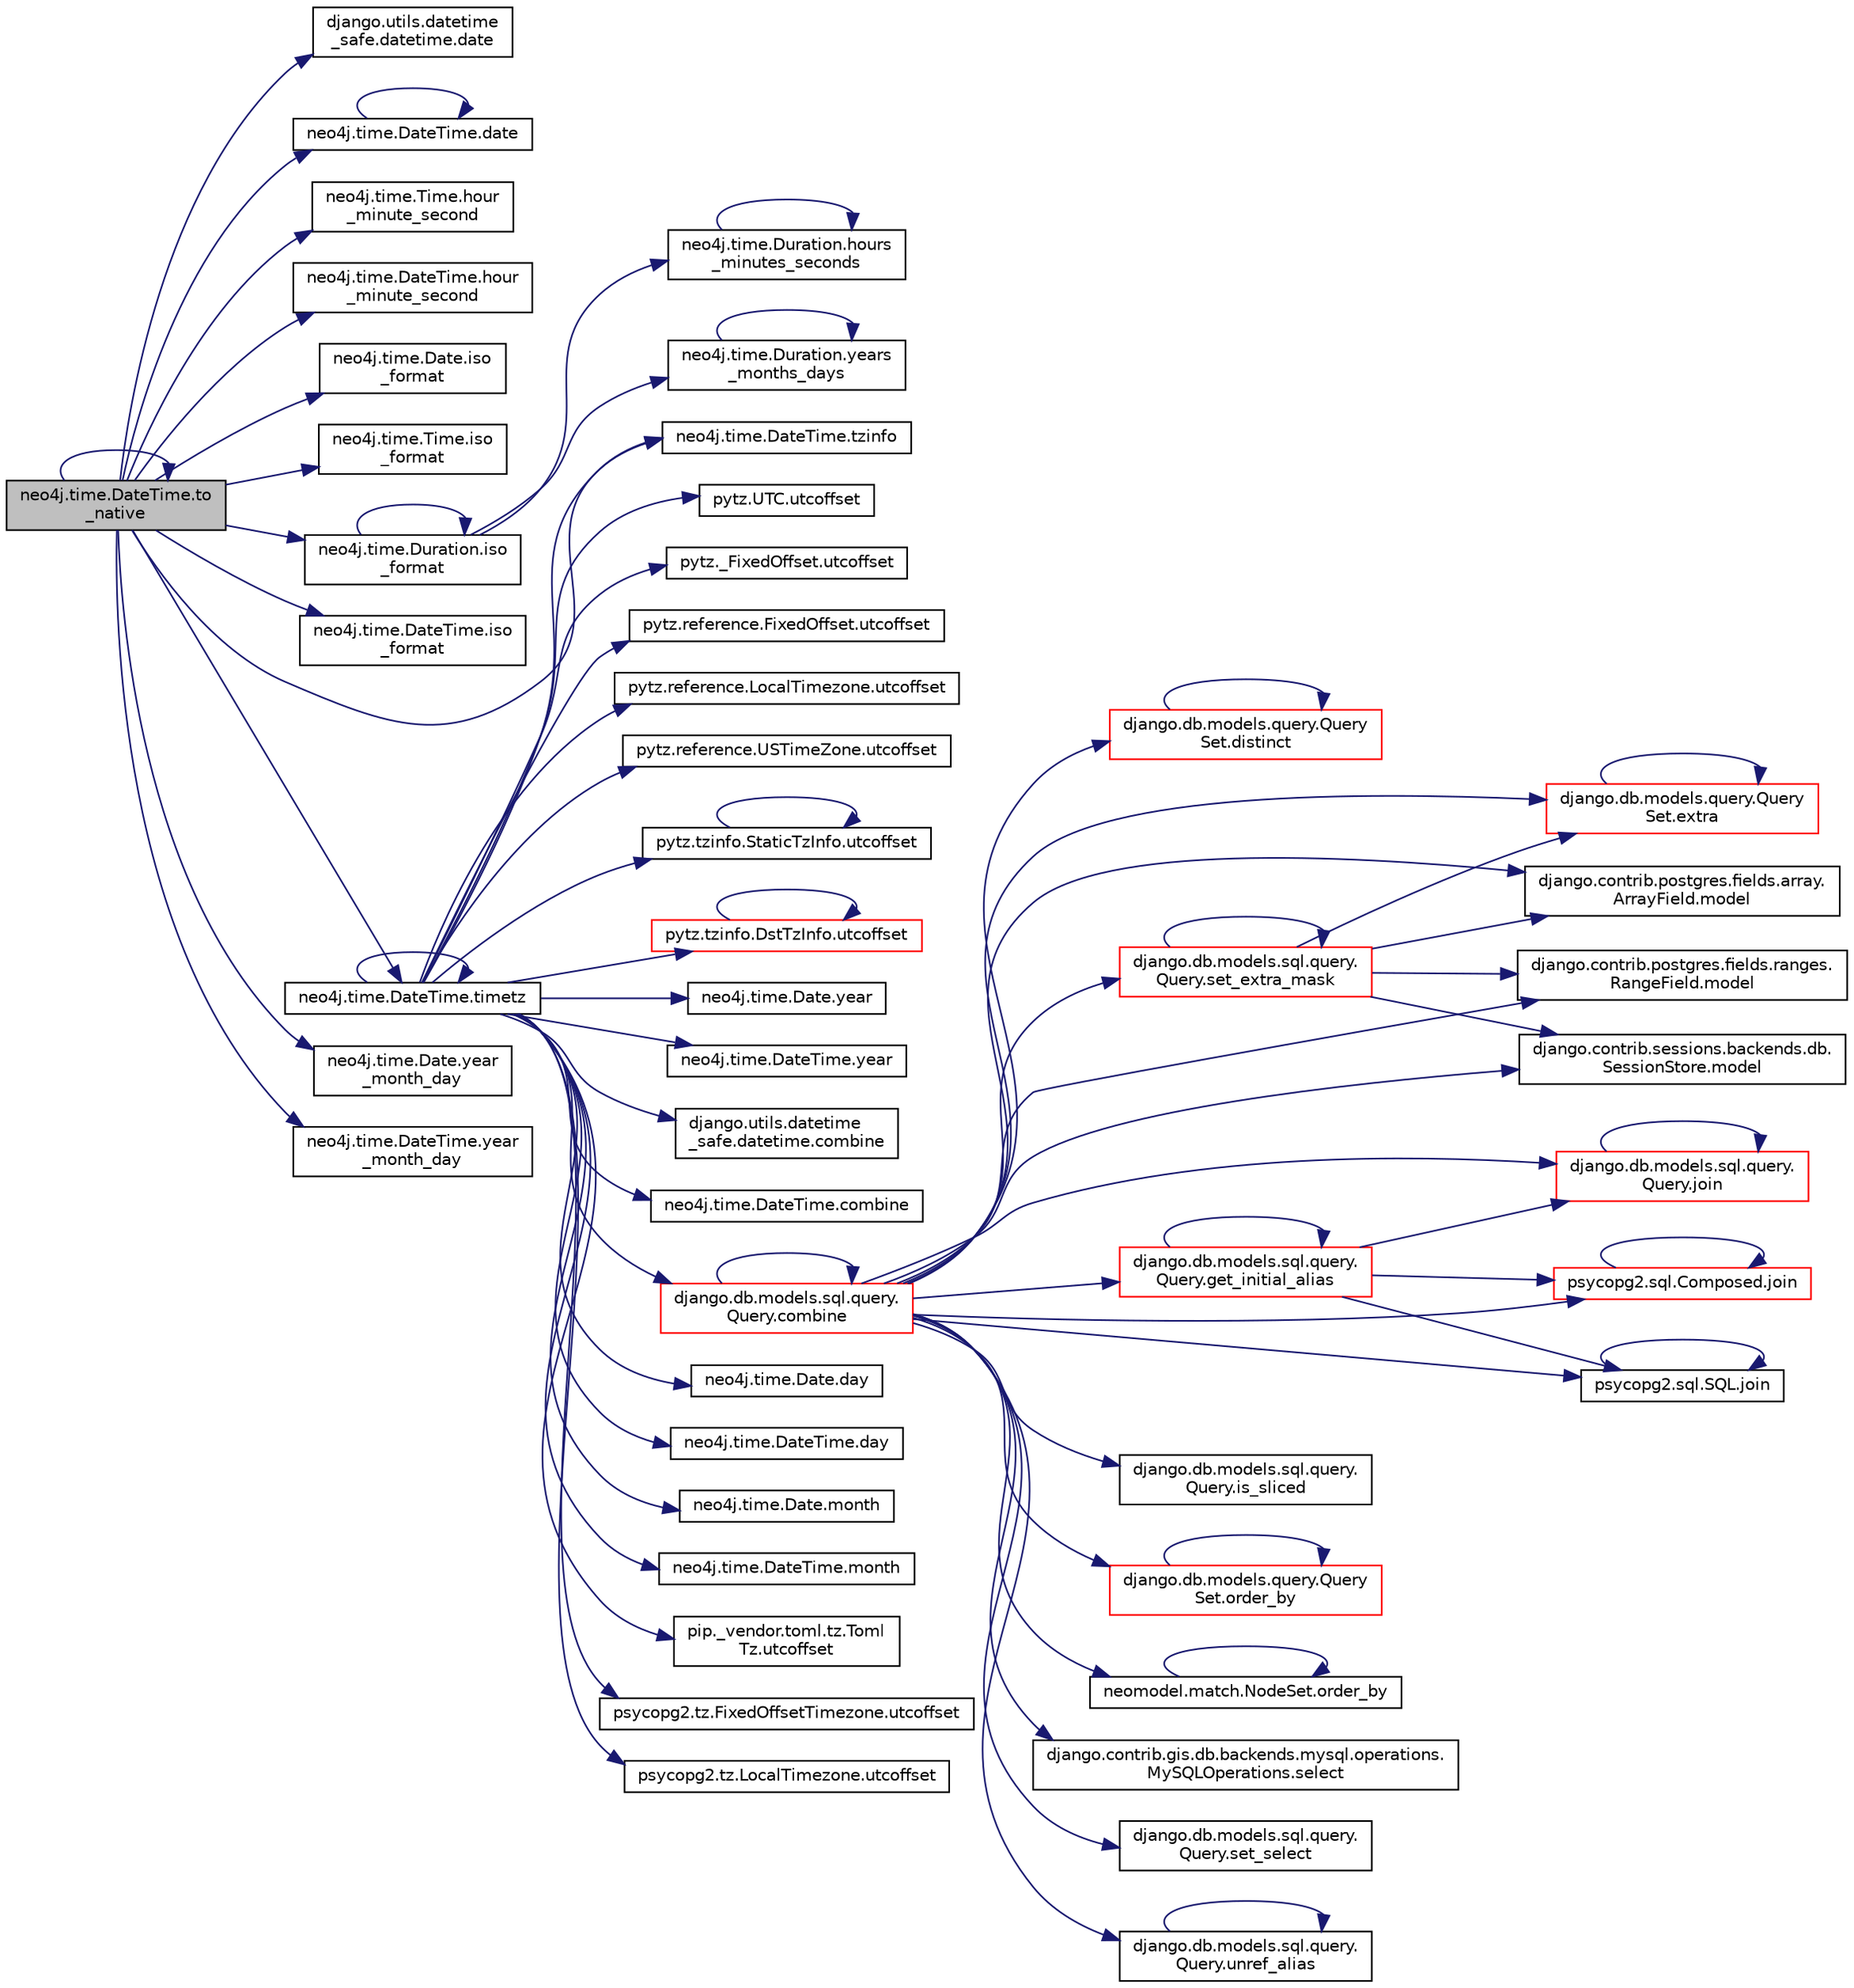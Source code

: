 digraph "neo4j.time.DateTime.to_native"
{
 // LATEX_PDF_SIZE
  edge [fontname="Helvetica",fontsize="10",labelfontname="Helvetica",labelfontsize="10"];
  node [fontname="Helvetica",fontsize="10",shape=record];
  rankdir="LR";
  Node1 [label="neo4j.time.DateTime.to\l_native",height=0.2,width=0.4,color="black", fillcolor="grey75", style="filled", fontcolor="black",tooltip=" "];
  Node1 -> Node2 [color="midnightblue",fontsize="10",style="solid",fontname="Helvetica"];
  Node2 [label="django.utils.datetime\l_safe.datetime.date",height=0.2,width=0.4,color="black", fillcolor="white", style="filled",URL="$d2/df9/classdjango_1_1utils_1_1datetime__safe_1_1datetime.html#ae34908726880ba6ecec0f3d3b717f6dd",tooltip=" "];
  Node1 -> Node3 [color="midnightblue",fontsize="10",style="solid",fontname="Helvetica"];
  Node3 [label="neo4j.time.DateTime.date",height=0.2,width=0.4,color="black", fillcolor="white", style="filled",URL="$d4/dcd/classneo4j_1_1time_1_1_date_time.html#ae64da58dddf338d7bc1d423100bb49a8",tooltip=" "];
  Node3 -> Node3 [color="midnightblue",fontsize="10",style="solid",fontname="Helvetica"];
  Node1 -> Node4 [color="midnightblue",fontsize="10",style="solid",fontname="Helvetica"];
  Node4 [label="neo4j.time.Time.hour\l_minute_second",height=0.2,width=0.4,color="black", fillcolor="white", style="filled",URL="$db/d2a/classneo4j_1_1time_1_1_time.html#aca875f15b17cc452218071b46af1228a",tooltip=" "];
  Node1 -> Node5 [color="midnightblue",fontsize="10",style="solid",fontname="Helvetica"];
  Node5 [label="neo4j.time.DateTime.hour\l_minute_second",height=0.2,width=0.4,color="black", fillcolor="white", style="filled",URL="$d4/dcd/classneo4j_1_1time_1_1_date_time.html#a30cdab2348e20fce788a8f38f8825c4c",tooltip=" "];
  Node1 -> Node6 [color="midnightblue",fontsize="10",style="solid",fontname="Helvetica"];
  Node6 [label="neo4j.time.Date.iso\l_format",height=0.2,width=0.4,color="black", fillcolor="white", style="filled",URL="$d1/d6f/classneo4j_1_1time_1_1_date.html#aaa3aa7fd846493fe248ee195639bfce2",tooltip=" "];
  Node1 -> Node7 [color="midnightblue",fontsize="10",style="solid",fontname="Helvetica"];
  Node7 [label="neo4j.time.Time.iso\l_format",height=0.2,width=0.4,color="black", fillcolor="white", style="filled",URL="$db/d2a/classneo4j_1_1time_1_1_time.html#afb1645fd899896851ab90cd2302d64a1",tooltip=" "];
  Node1 -> Node8 [color="midnightblue",fontsize="10",style="solid",fontname="Helvetica"];
  Node8 [label="neo4j.time.Duration.iso\l_format",height=0.2,width=0.4,color="black", fillcolor="white", style="filled",URL="$d3/d18/classneo4j_1_1time_1_1_duration.html#a25afc1722382956e44c1fb3a76db9786",tooltip=" "];
  Node8 -> Node9 [color="midnightblue",fontsize="10",style="solid",fontname="Helvetica"];
  Node9 [label="neo4j.time.Duration.hours\l_minutes_seconds",height=0.2,width=0.4,color="black", fillcolor="white", style="filled",URL="$d3/d18/classneo4j_1_1time_1_1_duration.html#ace69540d7b88a0d084c7bd087b6166e7",tooltip=" "];
  Node9 -> Node9 [color="midnightblue",fontsize="10",style="solid",fontname="Helvetica"];
  Node8 -> Node8 [color="midnightblue",fontsize="10",style="solid",fontname="Helvetica"];
  Node8 -> Node10 [color="midnightblue",fontsize="10",style="solid",fontname="Helvetica"];
  Node10 [label="neo4j.time.Duration.years\l_months_days",height=0.2,width=0.4,color="black", fillcolor="white", style="filled",URL="$d3/d18/classneo4j_1_1time_1_1_duration.html#a4f60f9a478b172a526db6d68a68466ba",tooltip=" "];
  Node10 -> Node10 [color="midnightblue",fontsize="10",style="solid",fontname="Helvetica"];
  Node1 -> Node11 [color="midnightblue",fontsize="10",style="solid",fontname="Helvetica"];
  Node11 [label="neo4j.time.DateTime.iso\l_format",height=0.2,width=0.4,color="black", fillcolor="white", style="filled",URL="$d4/dcd/classneo4j_1_1time_1_1_date_time.html#af5c537690233a6619a01ff4593969aab",tooltip=" "];
  Node1 -> Node12 [color="midnightblue",fontsize="10",style="solid",fontname="Helvetica"];
  Node12 [label="neo4j.time.DateTime.timetz",height=0.2,width=0.4,color="black", fillcolor="white", style="filled",URL="$d4/dcd/classneo4j_1_1time_1_1_date_time.html#a9388eae823421cdd0536c1d4039249b2",tooltip=" "];
  Node12 -> Node13 [color="midnightblue",fontsize="10",style="solid",fontname="Helvetica"];
  Node13 [label="django.utils.datetime\l_safe.datetime.combine",height=0.2,width=0.4,color="black", fillcolor="white", style="filled",URL="$d2/df9/classdjango_1_1utils_1_1datetime__safe_1_1datetime.html#ab9ecb625b7db8f6fe5ab457a791e914a",tooltip=" "];
  Node12 -> Node14 [color="midnightblue",fontsize="10",style="solid",fontname="Helvetica"];
  Node14 [label="neo4j.time.DateTime.combine",height=0.2,width=0.4,color="black", fillcolor="white", style="filled",URL="$d4/dcd/classneo4j_1_1time_1_1_date_time.html#a830719017cb9ce49e28ad05a60fe5272",tooltip=" "];
  Node12 -> Node15 [color="midnightblue",fontsize="10",style="solid",fontname="Helvetica"];
  Node15 [label="django.db.models.sql.query.\lQuery.combine",height=0.2,width=0.4,color="red", fillcolor="white", style="filled",URL="$d6/d30/classdjango_1_1db_1_1models_1_1sql_1_1query_1_1_query.html#a50a03bf37b5fa6ab588c001184387170",tooltip=" "];
  Node15 -> Node15 [color="midnightblue",fontsize="10",style="solid",fontname="Helvetica"];
  Node15 -> Node16 [color="midnightblue",fontsize="10",style="solid",fontname="Helvetica"];
  Node16 [label="django.db.models.query.Query\lSet.distinct",height=0.2,width=0.4,color="red", fillcolor="white", style="filled",URL="$dd/d94/classdjango_1_1db_1_1models_1_1query_1_1_query_set.html#ac580fa2296e90f8b8234fda8b2d7c287",tooltip=" "];
  Node16 -> Node16 [color="midnightblue",fontsize="10",style="solid",fontname="Helvetica"];
  Node15 -> Node21 [color="midnightblue",fontsize="10",style="solid",fontname="Helvetica"];
  Node21 [label="django.db.models.query.Query\lSet.extra",height=0.2,width=0.4,color="red", fillcolor="white", style="filled",URL="$dd/d94/classdjango_1_1db_1_1models_1_1query_1_1_query_set.html#a1405bbe85d19b17ccd4c18090c8785a4",tooltip=" "];
  Node21 -> Node21 [color="midnightblue",fontsize="10",style="solid",fontname="Helvetica"];
  Node15 -> Node22 [color="midnightblue",fontsize="10",style="solid",fontname="Helvetica"];
  Node22 [label="django.db.models.sql.query.\lQuery.get_initial_alias",height=0.2,width=0.4,color="red", fillcolor="white", style="filled",URL="$d6/d30/classdjango_1_1db_1_1models_1_1sql_1_1query_1_1_query.html#ab172d4240358ecbabc5efd8534a8f9d4",tooltip=" "];
  Node22 -> Node22 [color="midnightblue",fontsize="10",style="solid",fontname="Helvetica"];
  Node22 -> Node29 [color="midnightblue",fontsize="10",style="solid",fontname="Helvetica"];
  Node29 [label="django.db.models.sql.query.\lQuery.join",height=0.2,width=0.4,color="red", fillcolor="white", style="filled",URL="$d6/d30/classdjango_1_1db_1_1models_1_1sql_1_1query_1_1_query.html#a04fd40bf5f3d525ee7239445a1cf0a55",tooltip=" "];
  Node29 -> Node29 [color="midnightblue",fontsize="10",style="solid",fontname="Helvetica"];
  Node22 -> Node32 [color="midnightblue",fontsize="10",style="solid",fontname="Helvetica"];
  Node32 [label="psycopg2.sql.Composed.join",height=0.2,width=0.4,color="red", fillcolor="white", style="filled",URL="$d2/d36/classpsycopg2_1_1sql_1_1_composed.html#a06bf4755a733197619e35aaf91569c66",tooltip=" "];
  Node32 -> Node32 [color="midnightblue",fontsize="10",style="solid",fontname="Helvetica"];
  Node22 -> Node34 [color="midnightblue",fontsize="10",style="solid",fontname="Helvetica"];
  Node34 [label="psycopg2.sql.SQL.join",height=0.2,width=0.4,color="black", fillcolor="white", style="filled",URL="$de/d43/classpsycopg2_1_1sql_1_1_s_q_l.html#a07e8d594a28b5541d7fa67f0e60fd9ed",tooltip=" "];
  Node34 -> Node34 [color="midnightblue",fontsize="10",style="solid",fontname="Helvetica"];
  Node15 -> Node35 [color="midnightblue",fontsize="10",style="solid",fontname="Helvetica"];
  Node35 [label="django.db.models.sql.query.\lQuery.is_sliced",height=0.2,width=0.4,color="black", fillcolor="white", style="filled",URL="$d6/d30/classdjango_1_1db_1_1models_1_1sql_1_1query_1_1_query.html#a9f2d9d4332e47fb1fbce39984b1bc324",tooltip=" "];
  Node15 -> Node29 [color="midnightblue",fontsize="10",style="solid",fontname="Helvetica"];
  Node15 -> Node32 [color="midnightblue",fontsize="10",style="solid",fontname="Helvetica"];
  Node15 -> Node34 [color="midnightblue",fontsize="10",style="solid",fontname="Helvetica"];
  Node15 -> Node25 [color="midnightblue",fontsize="10",style="solid",fontname="Helvetica"];
  Node25 [label="django.contrib.postgres.fields.array.\lArrayField.model",height=0.2,width=0.4,color="black", fillcolor="white", style="filled",URL="$dc/ddf/classdjango_1_1contrib_1_1postgres_1_1fields_1_1array_1_1_array_field.html#a43ec884d709f829e50c6881dc369ce94",tooltip=" "];
  Node15 -> Node26 [color="midnightblue",fontsize="10",style="solid",fontname="Helvetica"];
  Node26 [label="django.contrib.postgres.fields.ranges.\lRangeField.model",height=0.2,width=0.4,color="black", fillcolor="white", style="filled",URL="$d5/d99/classdjango_1_1contrib_1_1postgres_1_1fields_1_1ranges_1_1_range_field.html#a5f5cfd6917f141914484d606279cf20a",tooltip=" "];
  Node15 -> Node27 [color="midnightblue",fontsize="10",style="solid",fontname="Helvetica"];
  Node27 [label="django.contrib.sessions.backends.db.\lSessionStore.model",height=0.2,width=0.4,color="black", fillcolor="white", style="filled",URL="$d2/d1a/classdjango_1_1contrib_1_1sessions_1_1backends_1_1db_1_1_session_store.html#a9b2f42869f296eab5fab4dd5867285df",tooltip=" "];
  Node15 -> Node36 [color="midnightblue",fontsize="10",style="solid",fontname="Helvetica"];
  Node36 [label="django.db.models.query.Query\lSet.order_by",height=0.2,width=0.4,color="red", fillcolor="white", style="filled",URL="$dd/d94/classdjango_1_1db_1_1models_1_1query_1_1_query_set.html#aa6926d680c6185b10c815b8f4e54d1a5",tooltip=" "];
  Node36 -> Node36 [color="midnightblue",fontsize="10",style="solid",fontname="Helvetica"];
  Node15 -> Node37 [color="midnightblue",fontsize="10",style="solid",fontname="Helvetica"];
  Node37 [label="neomodel.match.NodeSet.order_by",height=0.2,width=0.4,color="black", fillcolor="white", style="filled",URL="$d8/de5/classneomodel_1_1match_1_1_node_set.html#a03109556c232ba4739d1a4f6e4d31310",tooltip=" "];
  Node37 -> Node37 [color="midnightblue",fontsize="10",style="solid",fontname="Helvetica"];
  Node15 -> Node38 [color="midnightblue",fontsize="10",style="solid",fontname="Helvetica"];
  Node38 [label="django.contrib.gis.db.backends.mysql.operations.\lMySQLOperations.select",height=0.2,width=0.4,color="black", fillcolor="white", style="filled",URL="$d7/d97/classdjango_1_1contrib_1_1gis_1_1db_1_1backends_1_1mysql_1_1operations_1_1_my_s_q_l_operations.html#af84726dd3dafe853d3cd4548bb3df463",tooltip=" "];
  Node15 -> Node39 [color="midnightblue",fontsize="10",style="solid",fontname="Helvetica"];
  Node39 [label="django.db.models.sql.query.\lQuery.set_extra_mask",height=0.2,width=0.4,color="red", fillcolor="white", style="filled",URL="$d6/d30/classdjango_1_1db_1_1models_1_1sql_1_1query_1_1_query.html#a879119a7e742acde6e677c19e4d1bf37",tooltip=" "];
  Node39 -> Node21 [color="midnightblue",fontsize="10",style="solid",fontname="Helvetica"];
  Node39 -> Node25 [color="midnightblue",fontsize="10",style="solid",fontname="Helvetica"];
  Node39 -> Node26 [color="midnightblue",fontsize="10",style="solid",fontname="Helvetica"];
  Node39 -> Node27 [color="midnightblue",fontsize="10",style="solid",fontname="Helvetica"];
  Node39 -> Node39 [color="midnightblue",fontsize="10",style="solid",fontname="Helvetica"];
  Node15 -> Node42 [color="midnightblue",fontsize="10",style="solid",fontname="Helvetica"];
  Node42 [label="django.db.models.sql.query.\lQuery.set_select",height=0.2,width=0.4,color="black", fillcolor="white", style="filled",URL="$d6/d30/classdjango_1_1db_1_1models_1_1sql_1_1query_1_1_query.html#a075b3181d7601dba2609e3f8cffe76b7",tooltip=" "];
  Node15 -> Node51 [color="midnightblue",fontsize="10",style="solid",fontname="Helvetica"];
  Node51 [label="django.db.models.sql.query.\lQuery.unref_alias",height=0.2,width=0.4,color="black", fillcolor="white", style="filled",URL="$d6/d30/classdjango_1_1db_1_1models_1_1sql_1_1query_1_1_query.html#a6f4764051aa67993cc23894a1174c275",tooltip=" "];
  Node51 -> Node51 [color="midnightblue",fontsize="10",style="solid",fontname="Helvetica"];
  Node12 -> Node884 [color="midnightblue",fontsize="10",style="solid",fontname="Helvetica"];
  Node884 [label="neo4j.time.Date.day",height=0.2,width=0.4,color="black", fillcolor="white", style="filled",URL="$d1/d6f/classneo4j_1_1time_1_1_date.html#ab95a282f99b0a448a518aafb3075244a",tooltip=" "];
  Node12 -> Node885 [color="midnightblue",fontsize="10",style="solid",fontname="Helvetica"];
  Node885 [label="neo4j.time.DateTime.day",height=0.2,width=0.4,color="black", fillcolor="white", style="filled",URL="$d4/dcd/classneo4j_1_1time_1_1_date_time.html#aec785c8929ac161ae9c7ea4c4b1adccd",tooltip=" "];
  Node12 -> Node888 [color="midnightblue",fontsize="10",style="solid",fontname="Helvetica"];
  Node888 [label="neo4j.time.Date.month",height=0.2,width=0.4,color="black", fillcolor="white", style="filled",URL="$d1/d6f/classneo4j_1_1time_1_1_date.html#a3342b244a95e73d205aa3bc6571eb2ee",tooltip=" "];
  Node12 -> Node889 [color="midnightblue",fontsize="10",style="solid",fontname="Helvetica"];
  Node889 [label="neo4j.time.DateTime.month",height=0.2,width=0.4,color="black", fillcolor="white", style="filled",URL="$d4/dcd/classneo4j_1_1time_1_1_date_time.html#a6cda574ba49b93ea584bb07d769b966f",tooltip=" "];
  Node12 -> Node12 [color="midnightblue",fontsize="10",style="solid",fontname="Helvetica"];
  Node12 -> Node2672 [color="midnightblue",fontsize="10",style="solid",fontname="Helvetica"];
  Node2672 [label="neo4j.time.DateTime.tzinfo",height=0.2,width=0.4,color="black", fillcolor="white", style="filled",URL="$d4/dcd/classneo4j_1_1time_1_1_date_time.html#a6262079e62f17641a89e2aac40ca08fc",tooltip=" "];
  Node12 -> Node5541 [color="midnightblue",fontsize="10",style="solid",fontname="Helvetica"];
  Node5541 [label="pip._vendor.toml.tz.Toml\lTz.utcoffset",height=0.2,width=0.4,color="black", fillcolor="white", style="filled",URL="$d3/dd4/classpip_1_1__vendor_1_1toml_1_1tz_1_1_toml_tz.html#a93a3367a889798060b58609416cc5d2d",tooltip=" "];
  Node12 -> Node5542 [color="midnightblue",fontsize="10",style="solid",fontname="Helvetica"];
  Node5542 [label="psycopg2.tz.FixedOffsetTimezone.utcoffset",height=0.2,width=0.4,color="black", fillcolor="white", style="filled",URL="$d3/daf/classpsycopg2_1_1tz_1_1_fixed_offset_timezone.html#aa302a5c6bd1e22571caa4c9681d9095f",tooltip=" "];
  Node12 -> Node5543 [color="midnightblue",fontsize="10",style="solid",fontname="Helvetica"];
  Node5543 [label="psycopg2.tz.LocalTimezone.utcoffset",height=0.2,width=0.4,color="black", fillcolor="white", style="filled",URL="$df/d72/classpsycopg2_1_1tz_1_1_local_timezone.html#a5f70393fdc4e5b0bf404cd1dfaf802b1",tooltip=" "];
  Node12 -> Node5544 [color="midnightblue",fontsize="10",style="solid",fontname="Helvetica"];
  Node5544 [label="pytz.UTC.utcoffset",height=0.2,width=0.4,color="black", fillcolor="white", style="filled",URL="$d2/dd7/classpytz_1_1_u_t_c.html#ab4ee42d4c2c53b9c852ee9da9e4d8be6",tooltip=" "];
  Node12 -> Node5545 [color="midnightblue",fontsize="10",style="solid",fontname="Helvetica"];
  Node5545 [label="pytz._FixedOffset.utcoffset",height=0.2,width=0.4,color="black", fillcolor="white", style="filled",URL="$db/ddc/classpytz_1_1___fixed_offset.html#a9eb73f79e89d8186e9b215f9ec8a55b1",tooltip=" "];
  Node12 -> Node5546 [color="midnightblue",fontsize="10",style="solid",fontname="Helvetica"];
  Node5546 [label="pytz.reference.FixedOffset.utcoffset",height=0.2,width=0.4,color="black", fillcolor="white", style="filled",URL="$d1/d01/classpytz_1_1reference_1_1_fixed_offset.html#abc4bd2c7fec146926cb626eae4952f10",tooltip=" "];
  Node12 -> Node5547 [color="midnightblue",fontsize="10",style="solid",fontname="Helvetica"];
  Node5547 [label="pytz.reference.LocalTimezone.utcoffset",height=0.2,width=0.4,color="black", fillcolor="white", style="filled",URL="$d3/d51/classpytz_1_1reference_1_1_local_timezone.html#a5ee2540a8c905e3a47d2a93943c4b73f",tooltip=" "];
  Node12 -> Node5548 [color="midnightblue",fontsize="10",style="solid",fontname="Helvetica"];
  Node5548 [label="pytz.reference.USTimeZone.utcoffset",height=0.2,width=0.4,color="black", fillcolor="white", style="filled",URL="$d7/d95/classpytz_1_1reference_1_1_u_s_time_zone.html#a5b16d5cd1a9cbbf329fb67865265e6f7",tooltip=" "];
  Node12 -> Node5549 [color="midnightblue",fontsize="10",style="solid",fontname="Helvetica"];
  Node5549 [label="pytz.tzinfo.StaticTzInfo.utcoffset",height=0.2,width=0.4,color="black", fillcolor="white", style="filled",URL="$d5/db5/classpytz_1_1tzinfo_1_1_static_tz_info.html#a0020ea03d226193d2de99cfb617596fd",tooltip=" "];
  Node5549 -> Node5549 [color="midnightblue",fontsize="10",style="solid",fontname="Helvetica"];
  Node12 -> Node5550 [color="midnightblue",fontsize="10",style="solid",fontname="Helvetica"];
  Node5550 [label="pytz.tzinfo.DstTzInfo.utcoffset",height=0.2,width=0.4,color="red", fillcolor="white", style="filled",URL="$d4/d11/classpytz_1_1tzinfo_1_1_dst_tz_info.html#a9d88b72000f482255287ff9ad6ca2f07",tooltip=" "];
  Node5550 -> Node5550 [color="midnightblue",fontsize="10",style="solid",fontname="Helvetica"];
  Node12 -> Node892 [color="midnightblue",fontsize="10",style="solid",fontname="Helvetica"];
  Node892 [label="neo4j.time.Date.year",height=0.2,width=0.4,color="black", fillcolor="white", style="filled",URL="$d1/d6f/classneo4j_1_1time_1_1_date.html#ad227e52d77d0c37dd31dbf321b502ac0",tooltip=" "];
  Node12 -> Node893 [color="midnightblue",fontsize="10",style="solid",fontname="Helvetica"];
  Node893 [label="neo4j.time.DateTime.year",height=0.2,width=0.4,color="black", fillcolor="white", style="filled",URL="$d4/dcd/classneo4j_1_1time_1_1_date_time.html#aef3572714a42cfd127d12b236ab87f9b",tooltip=" "];
  Node1 -> Node1 [color="midnightblue",fontsize="10",style="solid",fontname="Helvetica"];
  Node1 -> Node2672 [color="midnightblue",fontsize="10",style="solid",fontname="Helvetica"];
  Node1 -> Node5551 [color="midnightblue",fontsize="10",style="solid",fontname="Helvetica"];
  Node5551 [label="neo4j.time.Date.year\l_month_day",height=0.2,width=0.4,color="black", fillcolor="white", style="filled",URL="$d1/d6f/classneo4j_1_1time_1_1_date.html#aabe5313f489bc99a9e554ffe579b6f28",tooltip=" "];
  Node1 -> Node5552 [color="midnightblue",fontsize="10",style="solid",fontname="Helvetica"];
  Node5552 [label="neo4j.time.DateTime.year\l_month_day",height=0.2,width=0.4,color="black", fillcolor="white", style="filled",URL="$d4/dcd/classneo4j_1_1time_1_1_date_time.html#a687ba91d2d958e97a7ee458c1e40bab8",tooltip=" "];
}
